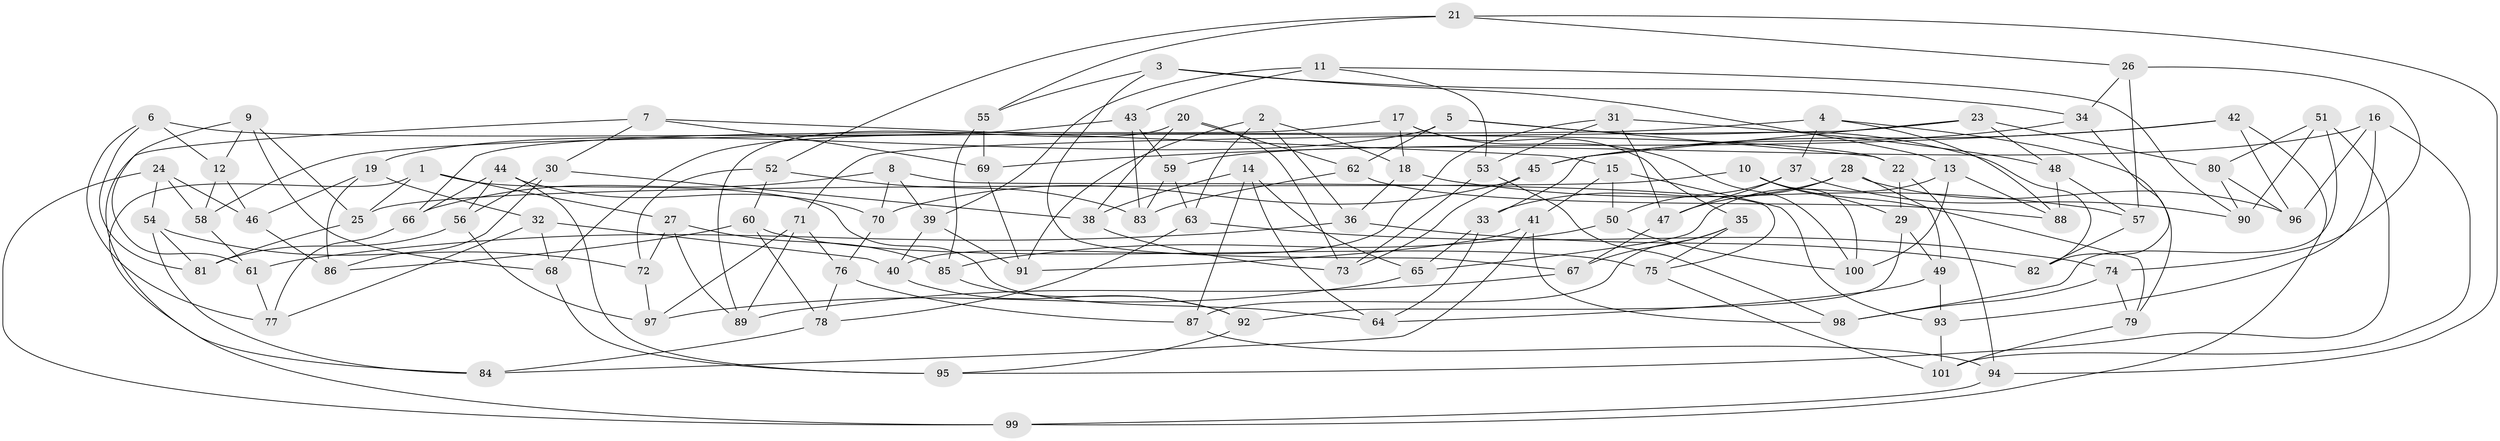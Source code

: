 // coarse degree distribution, {6: 0.5, 5: 0.11290322580645161, 4: 0.3709677419354839, 3: 0.016129032258064516}
// Generated by graph-tools (version 1.1) at 2025/42/03/06/25 10:42:20]
// undirected, 101 vertices, 202 edges
graph export_dot {
graph [start="1"]
  node [color=gray90,style=filled];
  1;
  2;
  3;
  4;
  5;
  6;
  7;
  8;
  9;
  10;
  11;
  12;
  13;
  14;
  15;
  16;
  17;
  18;
  19;
  20;
  21;
  22;
  23;
  24;
  25;
  26;
  27;
  28;
  29;
  30;
  31;
  32;
  33;
  34;
  35;
  36;
  37;
  38;
  39;
  40;
  41;
  42;
  43;
  44;
  45;
  46;
  47;
  48;
  49;
  50;
  51;
  52;
  53;
  54;
  55;
  56;
  57;
  58;
  59;
  60;
  61;
  62;
  63;
  64;
  65;
  66;
  67;
  68;
  69;
  70;
  71;
  72;
  73;
  74;
  75;
  76;
  77;
  78;
  79;
  80;
  81;
  82;
  83;
  84;
  85;
  86;
  87;
  88;
  89;
  90;
  91;
  92;
  93;
  94;
  95;
  96;
  97;
  98;
  99;
  100;
  101;
  1 -- 64;
  1 -- 25;
  1 -- 27;
  1 -- 99;
  2 -- 91;
  2 -- 18;
  2 -- 36;
  2 -- 63;
  3 -- 34;
  3 -- 67;
  3 -- 55;
  3 -- 13;
  4 -- 58;
  4 -- 37;
  4 -- 79;
  4 -- 88;
  5 -- 19;
  5 -- 62;
  5 -- 82;
  5 -- 22;
  6 -- 22;
  6 -- 81;
  6 -- 12;
  6 -- 77;
  7 -- 69;
  7 -- 15;
  7 -- 84;
  7 -- 30;
  8 -- 66;
  8 -- 75;
  8 -- 39;
  8 -- 70;
  9 -- 61;
  9 -- 68;
  9 -- 12;
  9 -- 25;
  10 -- 100;
  10 -- 29;
  10 -- 25;
  10 -- 79;
  11 -- 90;
  11 -- 53;
  11 -- 43;
  11 -- 39;
  12 -- 58;
  12 -- 46;
  13 -- 100;
  13 -- 88;
  13 -- 65;
  14 -- 64;
  14 -- 65;
  14 -- 87;
  14 -- 38;
  15 -- 50;
  15 -- 41;
  15 -- 93;
  16 -- 59;
  16 -- 93;
  16 -- 96;
  16 -- 101;
  17 -- 66;
  17 -- 18;
  17 -- 100;
  17 -- 35;
  18 -- 57;
  18 -- 36;
  19 -- 86;
  19 -- 32;
  19 -- 46;
  20 -- 38;
  20 -- 62;
  20 -- 73;
  20 -- 89;
  21 -- 55;
  21 -- 52;
  21 -- 94;
  21 -- 26;
  22 -- 29;
  22 -- 94;
  23 -- 80;
  23 -- 48;
  23 -- 33;
  23 -- 71;
  24 -- 46;
  24 -- 58;
  24 -- 54;
  24 -- 99;
  25 -- 81;
  26 -- 34;
  26 -- 57;
  26 -- 74;
  27 -- 89;
  27 -- 85;
  27 -- 72;
  28 -- 33;
  28 -- 47;
  28 -- 96;
  28 -- 49;
  29 -- 49;
  29 -- 92;
  30 -- 86;
  30 -- 38;
  30 -- 56;
  31 -- 40;
  31 -- 47;
  31 -- 48;
  31 -- 53;
  32 -- 68;
  32 -- 77;
  32 -- 40;
  33 -- 65;
  33 -- 64;
  34 -- 82;
  34 -- 45;
  35 -- 67;
  35 -- 87;
  35 -- 75;
  36 -- 61;
  36 -- 82;
  37 -- 90;
  37 -- 50;
  37 -- 47;
  38 -- 73;
  39 -- 40;
  39 -- 91;
  40 -- 92;
  41 -- 91;
  41 -- 84;
  41 -- 98;
  42 -- 69;
  42 -- 99;
  42 -- 96;
  42 -- 45;
  43 -- 59;
  43 -- 83;
  43 -- 68;
  44 -- 56;
  44 -- 66;
  44 -- 70;
  44 -- 95;
  45 -- 73;
  45 -- 70;
  46 -- 86;
  47 -- 67;
  48 -- 57;
  48 -- 88;
  49 -- 64;
  49 -- 93;
  50 -- 85;
  50 -- 100;
  51 -- 95;
  51 -- 90;
  51 -- 98;
  51 -- 80;
  52 -- 60;
  52 -- 72;
  52 -- 83;
  53 -- 73;
  53 -- 98;
  54 -- 84;
  54 -- 72;
  54 -- 81;
  55 -- 69;
  55 -- 85;
  56 -- 81;
  56 -- 97;
  57 -- 82;
  58 -- 61;
  59 -- 83;
  59 -- 63;
  60 -- 75;
  60 -- 86;
  60 -- 78;
  61 -- 77;
  62 -- 88;
  62 -- 83;
  63 -- 74;
  63 -- 78;
  65 -- 97;
  66 -- 77;
  67 -- 89;
  68 -- 95;
  69 -- 91;
  70 -- 76;
  71 -- 89;
  71 -- 97;
  71 -- 76;
  72 -- 97;
  74 -- 79;
  74 -- 98;
  75 -- 101;
  76 -- 87;
  76 -- 78;
  78 -- 84;
  79 -- 101;
  80 -- 96;
  80 -- 90;
  85 -- 92;
  87 -- 94;
  92 -- 95;
  93 -- 101;
  94 -- 99;
}

